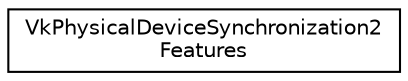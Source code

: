 digraph "Graphical Class Hierarchy"
{
 // LATEX_PDF_SIZE
  edge [fontname="Helvetica",fontsize="10",labelfontname="Helvetica",labelfontsize="10"];
  node [fontname="Helvetica",fontsize="10",shape=record];
  rankdir="LR";
  Node0 [label="VkPhysicalDeviceSynchronization2\lFeatures",height=0.2,width=0.4,color="black", fillcolor="white", style="filled",URL="$structVkPhysicalDeviceSynchronization2Features.html",tooltip=" "];
}

